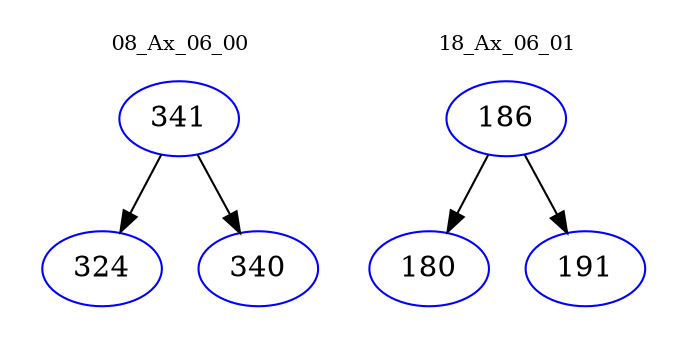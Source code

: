 digraph{
subgraph cluster_0 {
color = white
label = "08_Ax_06_00";
fontsize=10;
T0_341 [label="341", color="blue"]
T0_341 -> T0_324 [color="black"]
T0_324 [label="324", color="blue"]
T0_341 -> T0_340 [color="black"]
T0_340 [label="340", color="blue"]
}
subgraph cluster_1 {
color = white
label = "18_Ax_06_01";
fontsize=10;
T1_186 [label="186", color="blue"]
T1_186 -> T1_180 [color="black"]
T1_180 [label="180", color="blue"]
T1_186 -> T1_191 [color="black"]
T1_191 [label="191", color="blue"]
}
}
